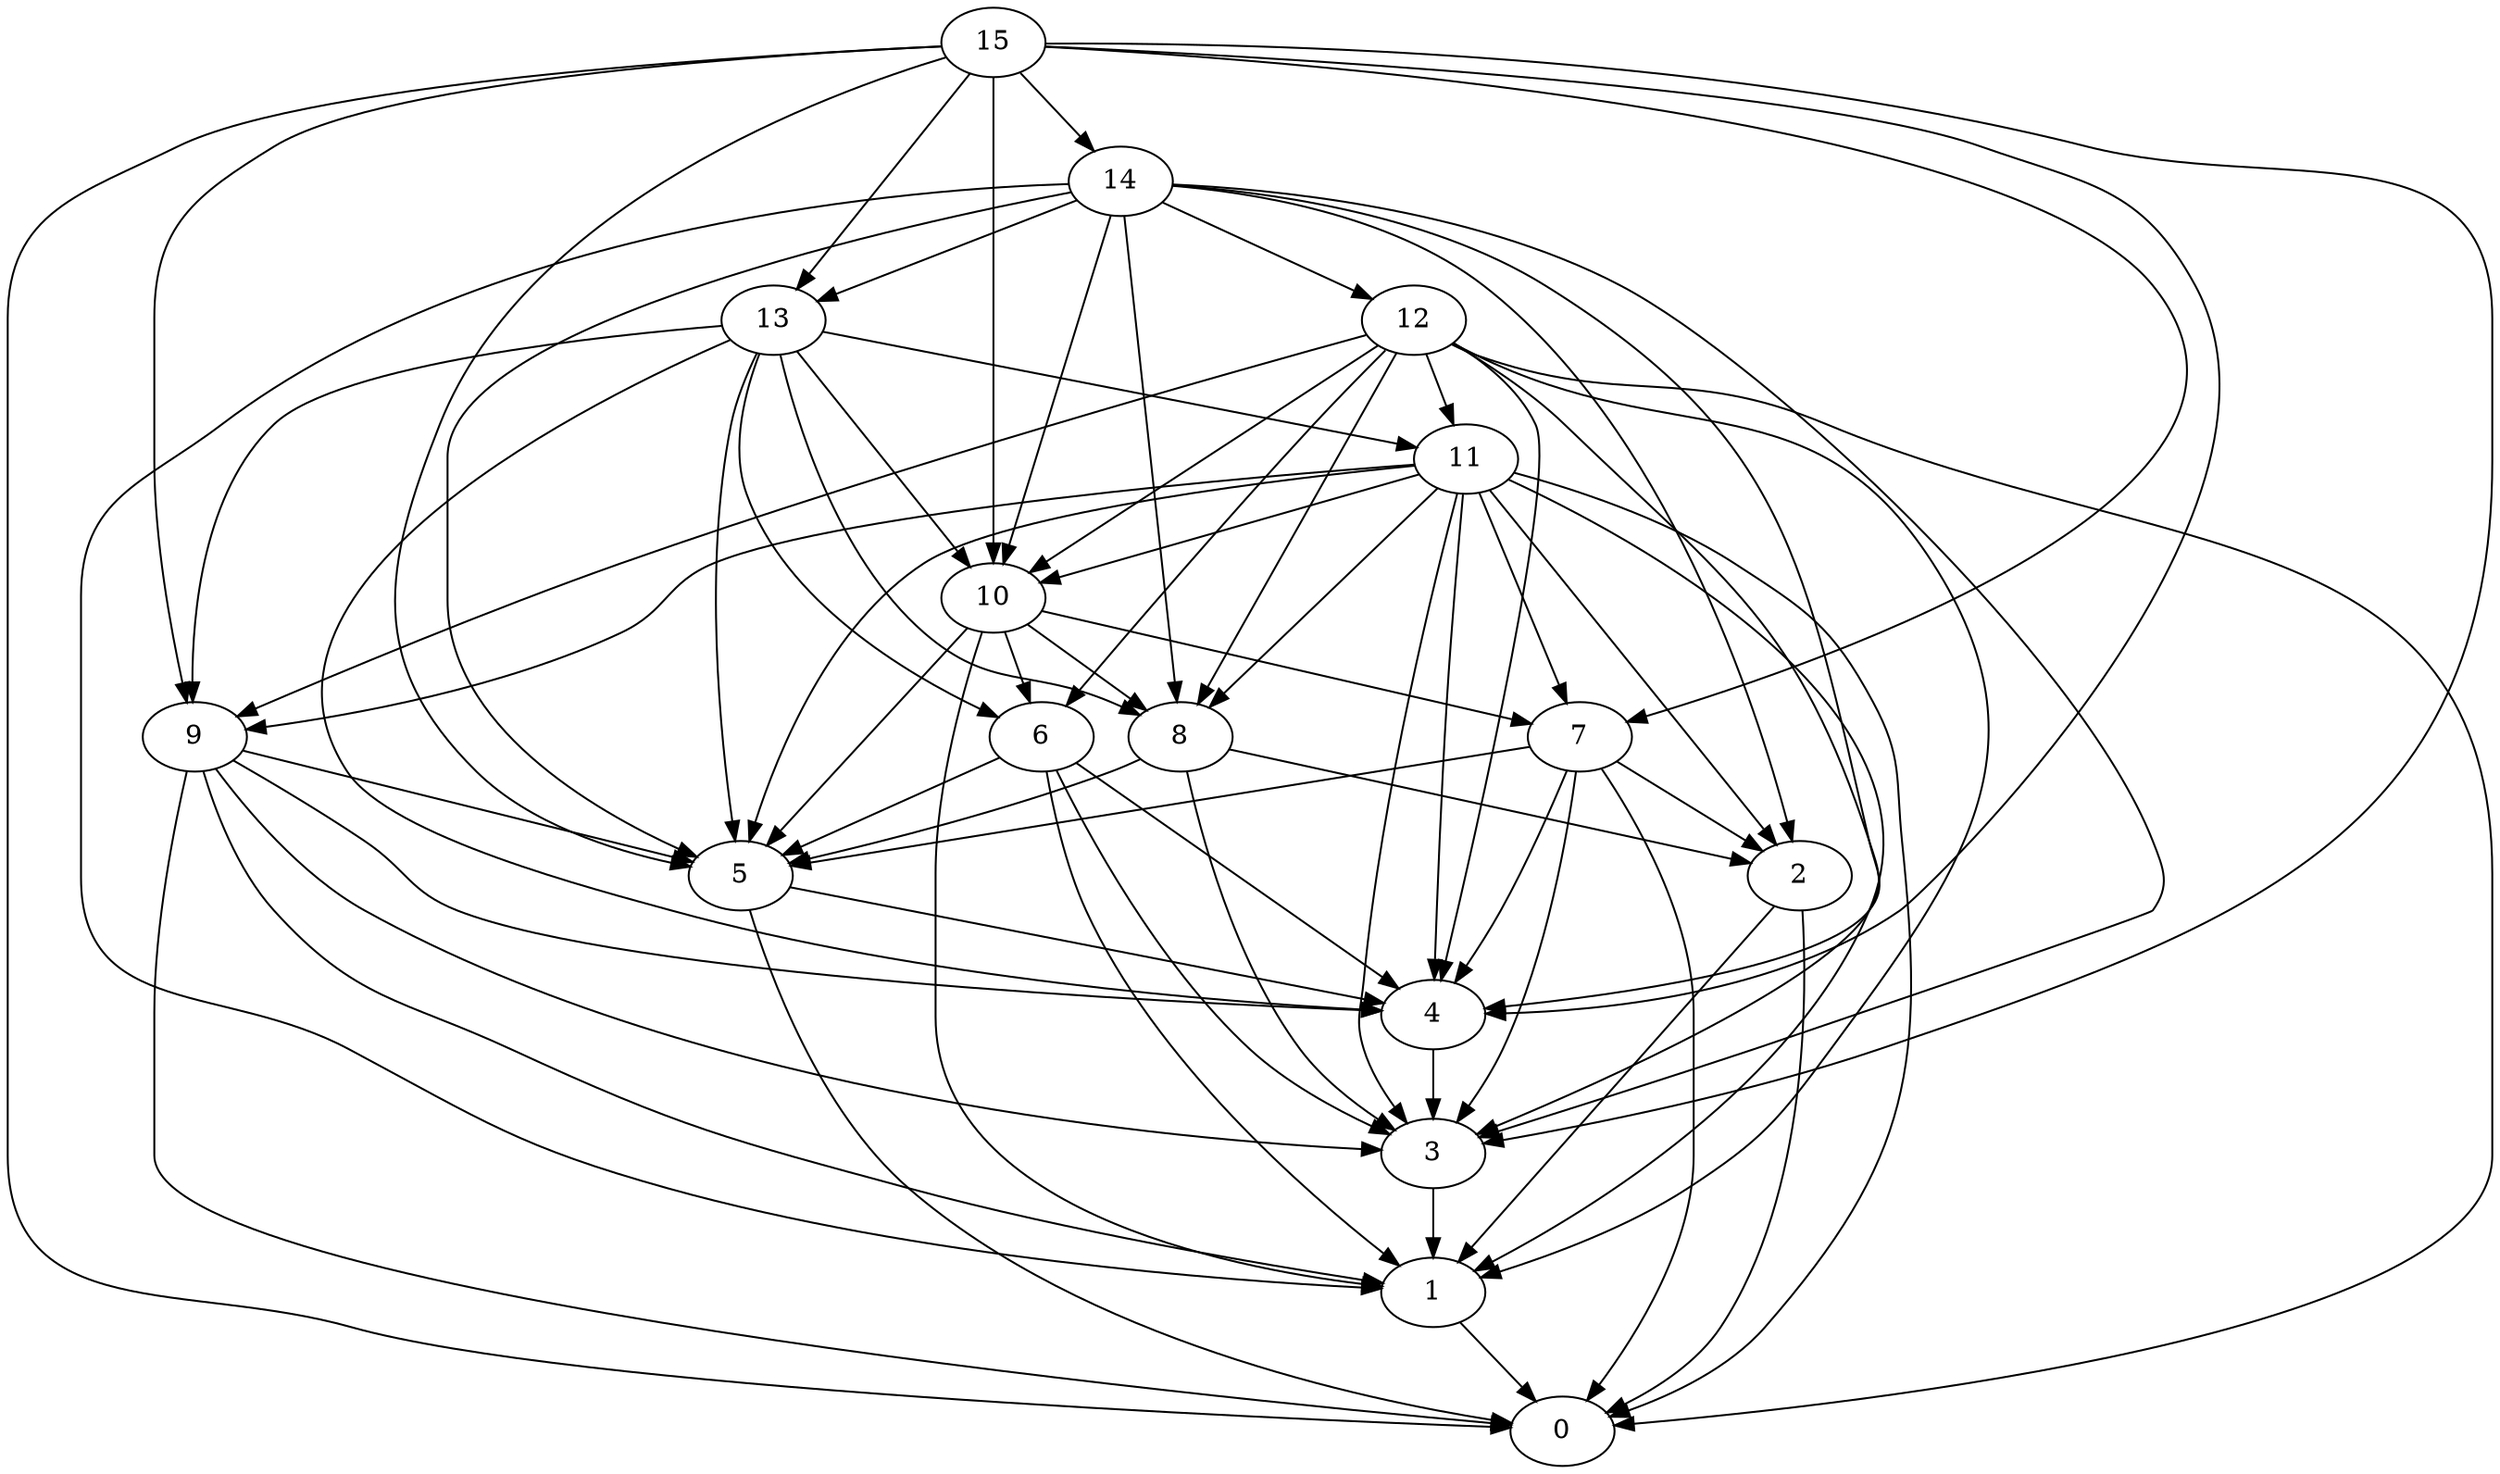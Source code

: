digraph "Random_Nodes_16_Density_4.56_CCR_0.10_WeightType_Random" {
	graph ["Duplicate states"=0,
		GraphType=Random,
		"Max states in OPEN"=0,
		Modes="120000ms; topo-ordered tasks, ; Pruning: task equivalence, fixed order ready list, ; F-value: ; Optimisation: best schedule length (\
SL) optimisation on equal, ",
		NumberOfTasks=16,
		"Pruned using list schedule length"=1137,
		"States removed from OPEN"=0,
		TargetSystem="Homogeneous-2",
		"Time to schedule (ms)"=199,
		"Total idle time"=953,
		"Total schedule length"=3409,
		"Total sequential time"=4400,
		"Total states created"=4740
	];
	15	["Finish time"=262,
		Processor=0,
		"Start time"=0,
		Weight=262];
	14	["Finish time"=419,
		Processor=0,
		"Start time"=262,
		Weight=157];
	15 -> 14	[Weight=5];
	13	["Finish time"=681,
		Processor=0,
		"Start time"=419,
		Weight=262];
	15 -> 13	[Weight=9];
	10	["Finish time"=1366,
		Processor=1,
		"Start time"=895,
		Weight=471];
	15 -> 10	[Weight=10];
	7	["Finish time"=1680,
		Processor=1,
		"Start time"=1366,
		Weight=314];
	15 -> 7	[Weight=3];
	9	["Finish time"=1055,
		Processor=0,
		"Start time"=898,
		Weight=157];
	15 -> 9	[Weight=2];
	5	["Finish time"=2361,
		Processor=1,
		"Start time"=2047,
		Weight=314];
	15 -> 5	[Weight=2];
	4	["Finish time"=2885,
		Processor=1,
		"Start time"=2361,
		Weight=524];
	15 -> 4	[Weight=5];
	3	["Finish time"=3042,
		Processor=1,
		"Start time"=2885,
		Weight=157];
	15 -> 3	[Weight=5];
	0	["Finish time"=3409,
		Processor=1,
		"Start time"=3147,
		Weight=262];
	15 -> 0	[Weight=8];
	12	["Finish time"=685,
		Processor=1,
		"Start time"=423,
		Weight=262];
	14 -> 12	[Weight=4];
	14 -> 13	[Weight=8];
	14 -> 10	[Weight=10];
	8	["Finish time"=1787,
		Processor=0,
		"Start time"=1368,
		Weight=419];
	14 -> 8	[Weight=3];
	14 -> 5	[Weight=9];
	14 -> 4	[Weight=5];
	14 -> 3	[Weight=3];
	2	["Finish time"=1944,
		Processor=0,
		"Start time"=1787,
		Weight=157];
	14 -> 2	[Weight=8];
	1	["Finish time"=3147,
		Processor=1,
		"Start time"=3042,
		Weight=105];
	14 -> 1	[Weight=7];
	11	["Finish time"=895,
		Processor=1,
		"Start time"=685,
		Weight=210];
	12 -> 11	[Weight=8];
	12 -> 10	[Weight=4];
	12 -> 8	[Weight=2];
	6	["Finish time"=2047,
		Processor=1,
		"Start time"=1680,
		Weight=367];
	12 -> 6	[Weight=7];
	12 -> 9	[Weight=5];
	12 -> 4	[Weight=7];
	12 -> 3	[Weight=9];
	12 -> 1	[Weight=8];
	12 -> 0	[Weight=7];
	13 -> 11	[Weight=4];
	13 -> 10	[Weight=7];
	13 -> 8	[Weight=7];
	13 -> 6	[Weight=2];
	13 -> 9	[Weight=5];
	13 -> 5	[Weight=5];
	13 -> 4	[Weight=7];
	11 -> 10	[Weight=6];
	11 -> 8	[Weight=7];
	11 -> 7	[Weight=6];
	11 -> 9	[Weight=3];
	11 -> 5	[Weight=6];
	11 -> 4	[Weight=7];
	11 -> 3	[Weight=3];
	11 -> 2	[Weight=7];
	11 -> 1	[Weight=7];
	11 -> 0	[Weight=9];
	10 -> 8	[Weight=2];
	10 -> 6	[Weight=6];
	10 -> 7	[Weight=9];
	10 -> 5	[Weight=8];
	10 -> 1	[Weight=3];
	8 -> 5	[Weight=8];
	8 -> 3	[Weight=9];
	8 -> 2	[Weight=2];
	6 -> 5	[Weight=7];
	6 -> 4	[Weight=5];
	6 -> 3	[Weight=2];
	6 -> 1	[Weight=10];
	7 -> 5	[Weight=10];
	7 -> 4	[Weight=3];
	7 -> 3	[Weight=4];
	7 -> 2	[Weight=4];
	7 -> 0	[Weight=3];
	9 -> 5	[Weight=6];
	9 -> 4	[Weight=8];
	9 -> 3	[Weight=4];
	9 -> 1	[Weight=7];
	9 -> 0	[Weight=8];
	5 -> 4	[Weight=7];
	5 -> 0	[Weight=4];
	4 -> 3	[Weight=10];
	3 -> 1	[Weight=9];
	2 -> 1	[Weight=3];
	2 -> 0	[Weight=8];
	1 -> 0	[Weight=10];
}
